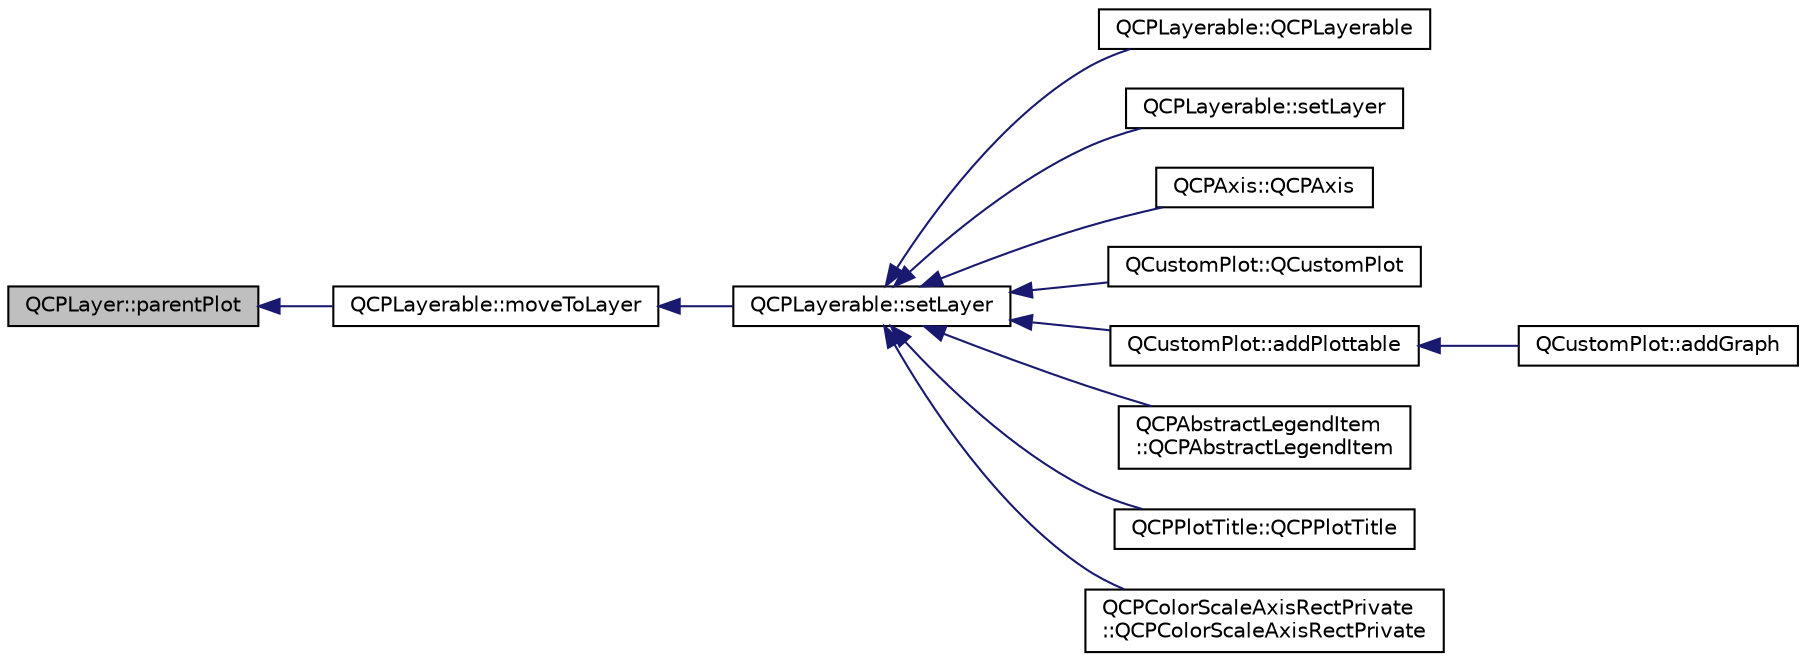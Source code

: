 digraph "QCPLayer::parentPlot"
{
  edge [fontname="Helvetica",fontsize="10",labelfontname="Helvetica",labelfontsize="10"];
  node [fontname="Helvetica",fontsize="10",shape=record];
  rankdir="LR";
  Node74 [label="QCPLayer::parentPlot",height=0.2,width=0.4,color="black", fillcolor="grey75", style="filled", fontcolor="black"];
  Node74 -> Node75 [dir="back",color="midnightblue",fontsize="10",style="solid",fontname="Helvetica"];
  Node75 [label="QCPLayerable::moveToLayer",height=0.2,width=0.4,color="black", fillcolor="white", style="filled",URL="$class_q_c_p_layerable.html#af94484cfb7cbbddb7de522e9be71d9a4"];
  Node75 -> Node76 [dir="back",color="midnightblue",fontsize="10",style="solid",fontname="Helvetica"];
  Node76 [label="QCPLayerable::setLayer",height=0.2,width=0.4,color="black", fillcolor="white", style="filled",URL="$class_q_c_p_layerable.html#ab0d0da6d2de45a118886d2c8e16d5a54"];
  Node76 -> Node77 [dir="back",color="midnightblue",fontsize="10",style="solid",fontname="Helvetica"];
  Node77 [label="QCPLayerable::QCPLayerable",height=0.2,width=0.4,color="black", fillcolor="white", style="filled",URL="$class_q_c_p_layerable.html#a76592e80a4657e03da4bfd91aab91ef3"];
  Node76 -> Node78 [dir="back",color="midnightblue",fontsize="10",style="solid",fontname="Helvetica"];
  Node78 [label="QCPLayerable::setLayer",height=0.2,width=0.4,color="black", fillcolor="white", style="filled",URL="$class_q_c_p_layerable.html#ab25a0e7b897993b44447caee0f142083"];
  Node76 -> Node79 [dir="back",color="midnightblue",fontsize="10",style="solid",fontname="Helvetica"];
  Node79 [label="QCPAxis::QCPAxis",height=0.2,width=0.4,color="black", fillcolor="white", style="filled",URL="$class_q_c_p_axis.html#ac62c042968bae0e6d474fcfc57c9b71f"];
  Node76 -> Node80 [dir="back",color="midnightblue",fontsize="10",style="solid",fontname="Helvetica"];
  Node80 [label="QCustomPlot::QCustomPlot",height=0.2,width=0.4,color="black", fillcolor="white", style="filled",URL="$class_q_custom_plot.html#a45b99626558651a6428b83972b0b34b8"];
  Node76 -> Node81 [dir="back",color="midnightblue",fontsize="10",style="solid",fontname="Helvetica"];
  Node81 [label="QCustomPlot::addPlottable",height=0.2,width=0.4,color="black", fillcolor="white", style="filled",URL="$class_q_custom_plot.html#ab7ad9174f701f9c6f64e378df77927a6"];
  Node81 -> Node82 [dir="back",color="midnightblue",fontsize="10",style="solid",fontname="Helvetica"];
  Node82 [label="QCustomPlot::addGraph",height=0.2,width=0.4,color="black", fillcolor="white", style="filled",URL="$class_q_custom_plot.html#a6fb2873d35a8a8089842d81a70a54167"];
  Node76 -> Node83 [dir="back",color="midnightblue",fontsize="10",style="solid",fontname="Helvetica"];
  Node83 [label="QCPAbstractLegendItem\l::QCPAbstractLegendItem",height=0.2,width=0.4,color="black", fillcolor="white", style="filled",URL="$class_q_c_p_abstract_legend_item.html#afaff87610e8da0fa238ecf552872d774"];
  Node76 -> Node84 [dir="back",color="midnightblue",fontsize="10",style="solid",fontname="Helvetica"];
  Node84 [label="QCPPlotTitle::QCPPlotTitle",height=0.2,width=0.4,color="black", fillcolor="white", style="filled",URL="$class_q_c_p_plot_title.html#aaae17bee2de6d6a1e695f76fb1abed03"];
  Node76 -> Node85 [dir="back",color="midnightblue",fontsize="10",style="solid",fontname="Helvetica"];
  Node85 [label="QCPColorScaleAxisRectPrivate\l::QCPColorScaleAxisRectPrivate",height=0.2,width=0.4,color="black", fillcolor="white", style="filled",URL="$class_q_c_p_color_scale_axis_rect_private.html#ad3b242f75dd2b33581364a4e668a80db"];
}
